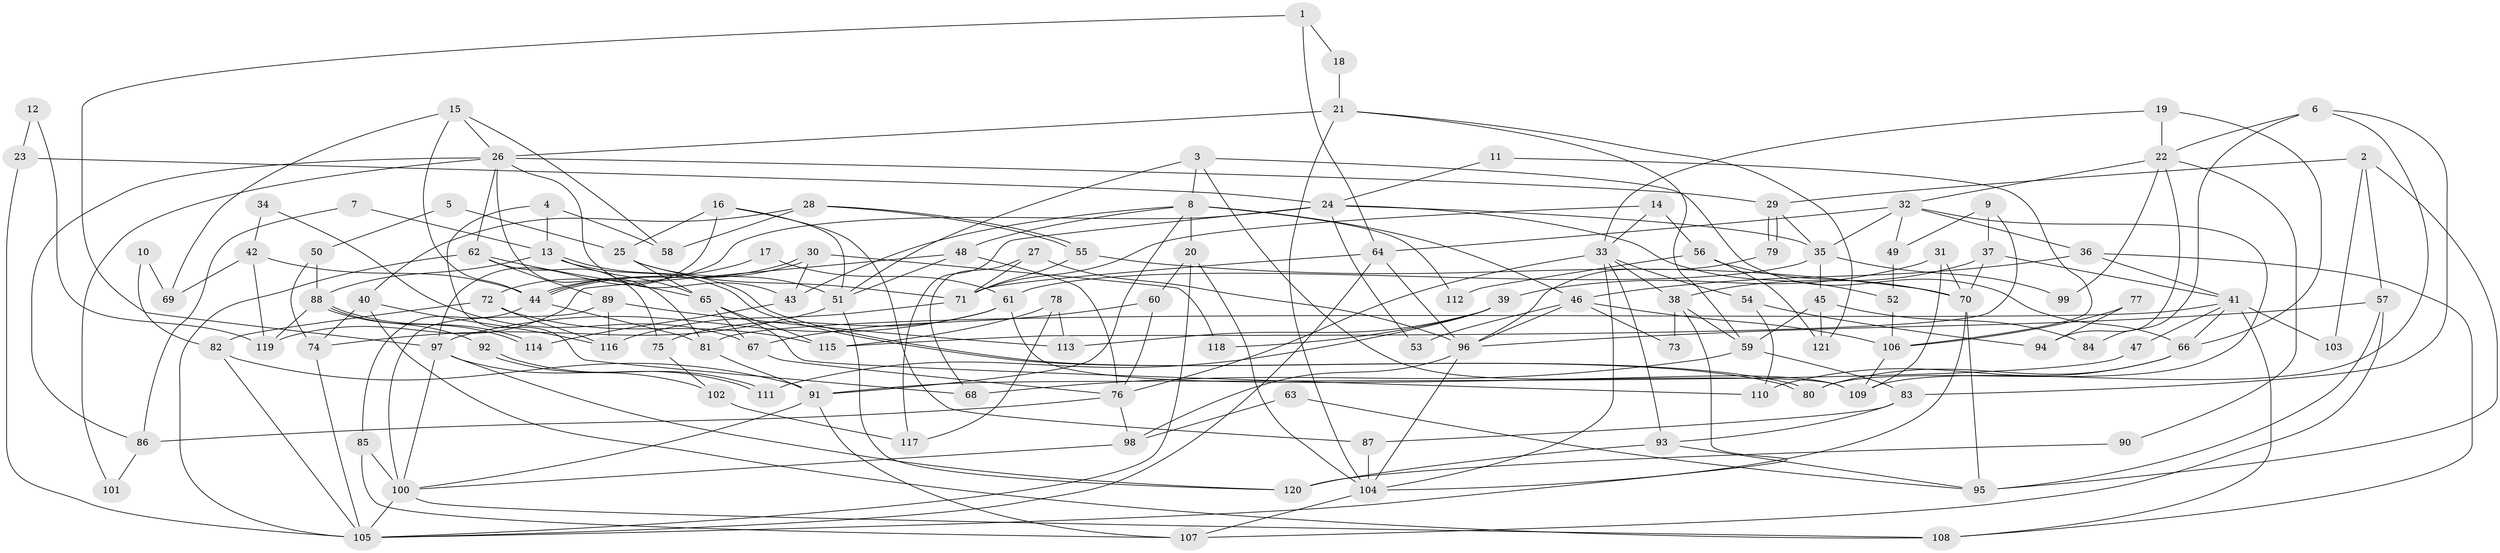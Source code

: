 // Generated by graph-tools (version 1.1) at 2025/26/03/09/25 03:26:20]
// undirected, 121 vertices, 242 edges
graph export_dot {
graph [start="1"]
  node [color=gray90,style=filled];
  1;
  2;
  3;
  4;
  5;
  6;
  7;
  8;
  9;
  10;
  11;
  12;
  13;
  14;
  15;
  16;
  17;
  18;
  19;
  20;
  21;
  22;
  23;
  24;
  25;
  26;
  27;
  28;
  29;
  30;
  31;
  32;
  33;
  34;
  35;
  36;
  37;
  38;
  39;
  40;
  41;
  42;
  43;
  44;
  45;
  46;
  47;
  48;
  49;
  50;
  51;
  52;
  53;
  54;
  55;
  56;
  57;
  58;
  59;
  60;
  61;
  62;
  63;
  64;
  65;
  66;
  67;
  68;
  69;
  70;
  71;
  72;
  73;
  74;
  75;
  76;
  77;
  78;
  79;
  80;
  81;
  82;
  83;
  84;
  85;
  86;
  87;
  88;
  89;
  90;
  91;
  92;
  93;
  94;
  95;
  96;
  97;
  98;
  99;
  100;
  101;
  102;
  103;
  104;
  105;
  106;
  107;
  108;
  109;
  110;
  111;
  112;
  113;
  114;
  115;
  116;
  117;
  118;
  119;
  120;
  121;
  1 -- 64;
  1 -- 97;
  1 -- 18;
  2 -- 95;
  2 -- 29;
  2 -- 57;
  2 -- 103;
  3 -- 51;
  3 -- 8;
  3 -- 66;
  3 -- 109;
  4 -- 68;
  4 -- 13;
  4 -- 58;
  5 -- 50;
  5 -- 25;
  6 -- 83;
  6 -- 22;
  6 -- 84;
  6 -- 109;
  7 -- 13;
  7 -- 86;
  8 -- 46;
  8 -- 48;
  8 -- 20;
  8 -- 43;
  8 -- 91;
  8 -- 112;
  9 -- 49;
  9 -- 37;
  9 -- 115;
  10 -- 82;
  10 -- 69;
  11 -- 106;
  11 -- 24;
  12 -- 23;
  12 -- 119;
  13 -- 65;
  13 -- 80;
  13 -- 80;
  13 -- 88;
  14 -- 71;
  14 -- 33;
  14 -- 56;
  15 -- 44;
  15 -- 58;
  15 -- 26;
  15 -- 69;
  16 -- 87;
  16 -- 97;
  16 -- 25;
  16 -- 51;
  17 -- 61;
  17 -- 44;
  18 -- 21;
  19 -- 33;
  19 -- 66;
  19 -- 22;
  20 -- 105;
  20 -- 60;
  20 -- 104;
  21 -- 104;
  21 -- 26;
  21 -- 59;
  21 -- 121;
  22 -- 32;
  22 -- 90;
  22 -- 94;
  22 -- 99;
  23 -- 24;
  23 -- 105;
  24 -- 35;
  24 -- 72;
  24 -- 52;
  24 -- 53;
  24 -- 117;
  25 -- 51;
  25 -- 65;
  25 -- 71;
  26 -- 62;
  26 -- 29;
  26 -- 43;
  26 -- 81;
  26 -- 86;
  26 -- 101;
  27 -- 96;
  27 -- 71;
  27 -- 68;
  28 -- 40;
  28 -- 55;
  28 -- 55;
  28 -- 58;
  29 -- 79;
  29 -- 79;
  29 -- 35;
  30 -- 44;
  30 -- 44;
  30 -- 43;
  30 -- 118;
  31 -- 109;
  31 -- 70;
  31 -- 39;
  32 -- 64;
  32 -- 80;
  32 -- 35;
  32 -- 36;
  32 -- 49;
  33 -- 38;
  33 -- 104;
  33 -- 54;
  33 -- 76;
  33 -- 93;
  34 -- 42;
  34 -- 67;
  35 -- 45;
  35 -- 61;
  35 -- 99;
  36 -- 41;
  36 -- 46;
  36 -- 108;
  37 -- 38;
  37 -- 70;
  37 -- 41;
  38 -- 105;
  38 -- 59;
  38 -- 73;
  39 -- 113;
  39 -- 111;
  39 -- 118;
  40 -- 116;
  40 -- 108;
  40 -- 74;
  41 -- 81;
  41 -- 47;
  41 -- 66;
  41 -- 103;
  41 -- 108;
  42 -- 44;
  42 -- 119;
  42 -- 69;
  43 -- 114;
  44 -- 81;
  44 -- 85;
  45 -- 121;
  45 -- 59;
  45 -- 84;
  46 -- 96;
  46 -- 53;
  46 -- 73;
  46 -- 106;
  47 -- 91;
  48 -- 51;
  48 -- 76;
  48 -- 119;
  49 -- 52;
  50 -- 88;
  50 -- 74;
  51 -- 74;
  51 -- 120;
  52 -- 106;
  54 -- 110;
  54 -- 94;
  55 -- 71;
  55 -- 70;
  56 -- 70;
  56 -- 112;
  56 -- 121;
  57 -- 95;
  57 -- 96;
  57 -- 107;
  59 -- 68;
  59 -- 83;
  60 -- 76;
  60 -- 67;
  61 -- 109;
  61 -- 75;
  61 -- 97;
  62 -- 65;
  62 -- 105;
  62 -- 75;
  62 -- 89;
  63 -- 95;
  63 -- 98;
  64 -- 105;
  64 -- 96;
  64 -- 71;
  65 -- 67;
  65 -- 110;
  65 -- 115;
  66 -- 80;
  66 -- 110;
  67 -- 76;
  70 -- 104;
  70 -- 95;
  71 -- 116;
  72 -- 115;
  72 -- 116;
  72 -- 82;
  74 -- 105;
  75 -- 102;
  76 -- 98;
  76 -- 86;
  77 -- 106;
  77 -- 94;
  78 -- 115;
  78 -- 117;
  78 -- 113;
  79 -- 96;
  81 -- 91;
  82 -- 91;
  82 -- 105;
  83 -- 93;
  83 -- 87;
  85 -- 100;
  85 -- 107;
  86 -- 101;
  87 -- 104;
  88 -- 114;
  88 -- 114;
  88 -- 92;
  88 -- 119;
  89 -- 100;
  89 -- 113;
  89 -- 116;
  90 -- 120;
  91 -- 107;
  91 -- 100;
  92 -- 111;
  92 -- 111;
  93 -- 120;
  93 -- 95;
  96 -- 104;
  96 -- 98;
  97 -- 100;
  97 -- 102;
  97 -- 120;
  98 -- 100;
  100 -- 108;
  100 -- 105;
  102 -- 117;
  104 -- 107;
  106 -- 109;
}
